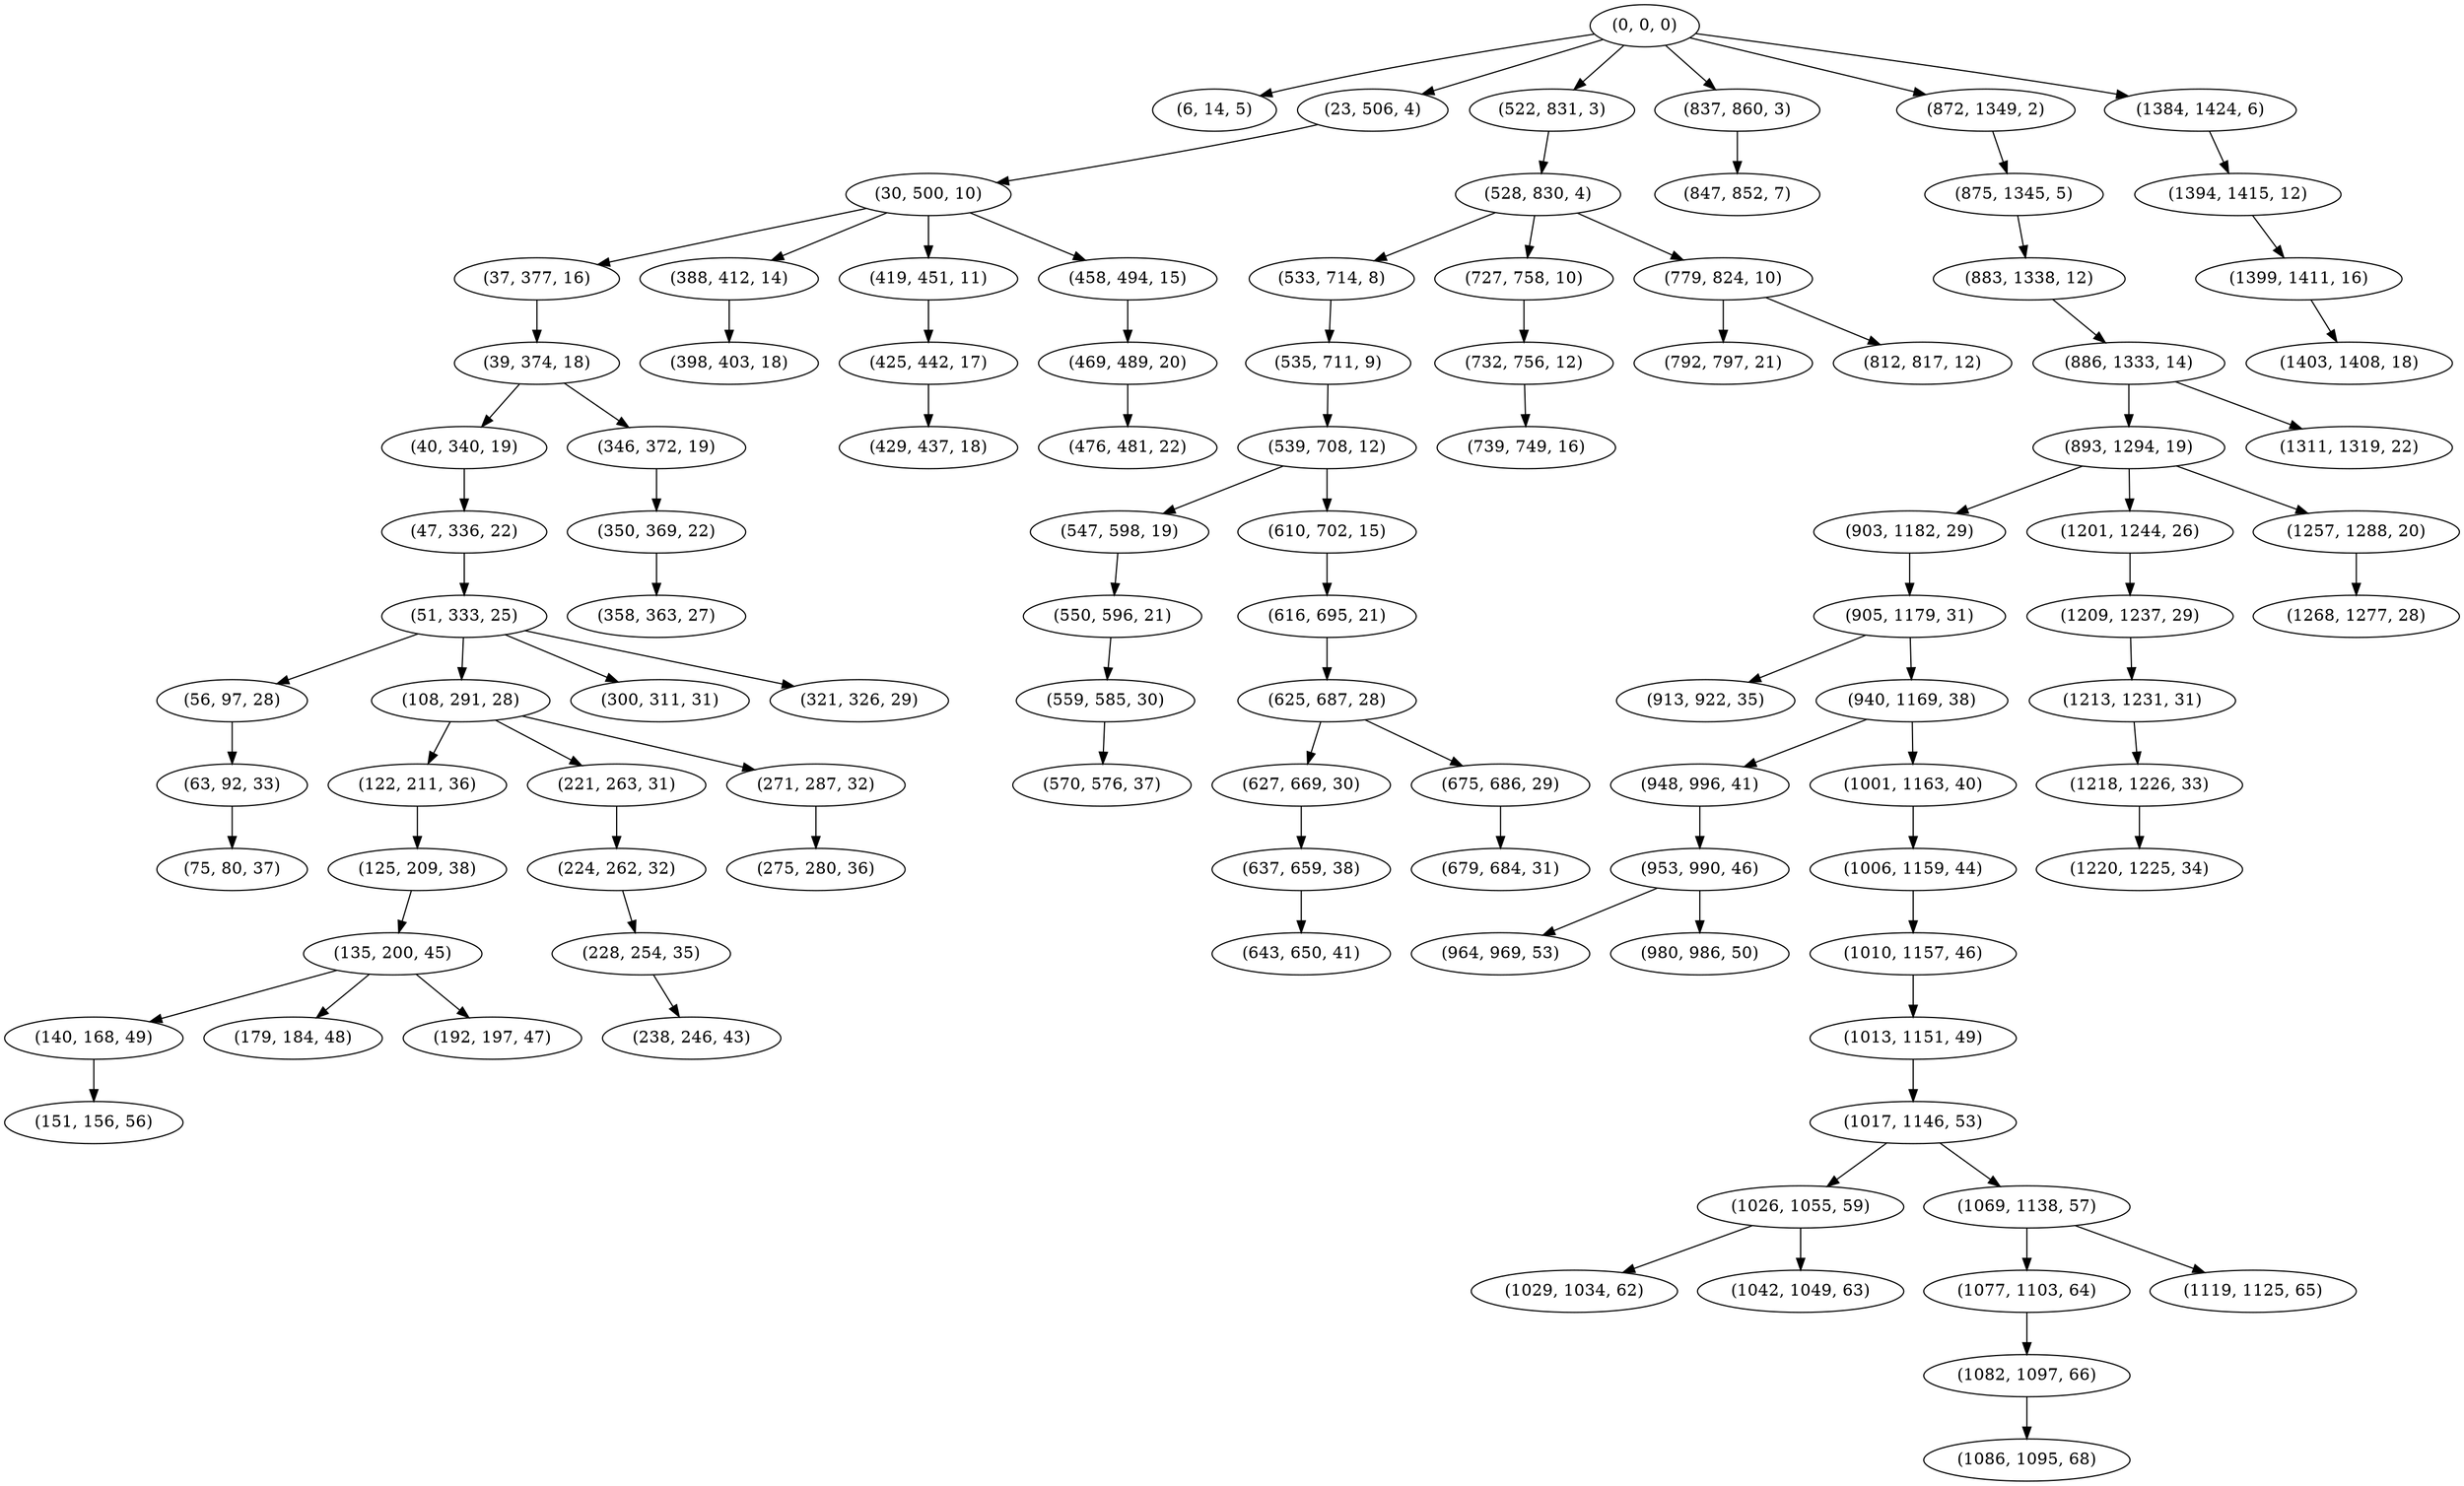 digraph tree {
    "(0, 0, 0)";
    "(6, 14, 5)";
    "(23, 506, 4)";
    "(30, 500, 10)";
    "(37, 377, 16)";
    "(39, 374, 18)";
    "(40, 340, 19)";
    "(47, 336, 22)";
    "(51, 333, 25)";
    "(56, 97, 28)";
    "(63, 92, 33)";
    "(75, 80, 37)";
    "(108, 291, 28)";
    "(122, 211, 36)";
    "(125, 209, 38)";
    "(135, 200, 45)";
    "(140, 168, 49)";
    "(151, 156, 56)";
    "(179, 184, 48)";
    "(192, 197, 47)";
    "(221, 263, 31)";
    "(224, 262, 32)";
    "(228, 254, 35)";
    "(238, 246, 43)";
    "(271, 287, 32)";
    "(275, 280, 36)";
    "(300, 311, 31)";
    "(321, 326, 29)";
    "(346, 372, 19)";
    "(350, 369, 22)";
    "(358, 363, 27)";
    "(388, 412, 14)";
    "(398, 403, 18)";
    "(419, 451, 11)";
    "(425, 442, 17)";
    "(429, 437, 18)";
    "(458, 494, 15)";
    "(469, 489, 20)";
    "(476, 481, 22)";
    "(522, 831, 3)";
    "(528, 830, 4)";
    "(533, 714, 8)";
    "(535, 711, 9)";
    "(539, 708, 12)";
    "(547, 598, 19)";
    "(550, 596, 21)";
    "(559, 585, 30)";
    "(570, 576, 37)";
    "(610, 702, 15)";
    "(616, 695, 21)";
    "(625, 687, 28)";
    "(627, 669, 30)";
    "(637, 659, 38)";
    "(643, 650, 41)";
    "(675, 686, 29)";
    "(679, 684, 31)";
    "(727, 758, 10)";
    "(732, 756, 12)";
    "(739, 749, 16)";
    "(779, 824, 10)";
    "(792, 797, 21)";
    "(812, 817, 12)";
    "(837, 860, 3)";
    "(847, 852, 7)";
    "(872, 1349, 2)";
    "(875, 1345, 5)";
    "(883, 1338, 12)";
    "(886, 1333, 14)";
    "(893, 1294, 19)";
    "(903, 1182, 29)";
    "(905, 1179, 31)";
    "(913, 922, 35)";
    "(940, 1169, 38)";
    "(948, 996, 41)";
    "(953, 990, 46)";
    "(964, 969, 53)";
    "(980, 986, 50)";
    "(1001, 1163, 40)";
    "(1006, 1159, 44)";
    "(1010, 1157, 46)";
    "(1013, 1151, 49)";
    "(1017, 1146, 53)";
    "(1026, 1055, 59)";
    "(1029, 1034, 62)";
    "(1042, 1049, 63)";
    "(1069, 1138, 57)";
    "(1077, 1103, 64)";
    "(1082, 1097, 66)";
    "(1086, 1095, 68)";
    "(1119, 1125, 65)";
    "(1201, 1244, 26)";
    "(1209, 1237, 29)";
    "(1213, 1231, 31)";
    "(1218, 1226, 33)";
    "(1220, 1225, 34)";
    "(1257, 1288, 20)";
    "(1268, 1277, 28)";
    "(1311, 1319, 22)";
    "(1384, 1424, 6)";
    "(1394, 1415, 12)";
    "(1399, 1411, 16)";
    "(1403, 1408, 18)";
    "(0, 0, 0)" -> "(6, 14, 5)";
    "(0, 0, 0)" -> "(23, 506, 4)";
    "(0, 0, 0)" -> "(522, 831, 3)";
    "(0, 0, 0)" -> "(837, 860, 3)";
    "(0, 0, 0)" -> "(872, 1349, 2)";
    "(0, 0, 0)" -> "(1384, 1424, 6)";
    "(23, 506, 4)" -> "(30, 500, 10)";
    "(30, 500, 10)" -> "(37, 377, 16)";
    "(30, 500, 10)" -> "(388, 412, 14)";
    "(30, 500, 10)" -> "(419, 451, 11)";
    "(30, 500, 10)" -> "(458, 494, 15)";
    "(37, 377, 16)" -> "(39, 374, 18)";
    "(39, 374, 18)" -> "(40, 340, 19)";
    "(39, 374, 18)" -> "(346, 372, 19)";
    "(40, 340, 19)" -> "(47, 336, 22)";
    "(47, 336, 22)" -> "(51, 333, 25)";
    "(51, 333, 25)" -> "(56, 97, 28)";
    "(51, 333, 25)" -> "(108, 291, 28)";
    "(51, 333, 25)" -> "(300, 311, 31)";
    "(51, 333, 25)" -> "(321, 326, 29)";
    "(56, 97, 28)" -> "(63, 92, 33)";
    "(63, 92, 33)" -> "(75, 80, 37)";
    "(108, 291, 28)" -> "(122, 211, 36)";
    "(108, 291, 28)" -> "(221, 263, 31)";
    "(108, 291, 28)" -> "(271, 287, 32)";
    "(122, 211, 36)" -> "(125, 209, 38)";
    "(125, 209, 38)" -> "(135, 200, 45)";
    "(135, 200, 45)" -> "(140, 168, 49)";
    "(135, 200, 45)" -> "(179, 184, 48)";
    "(135, 200, 45)" -> "(192, 197, 47)";
    "(140, 168, 49)" -> "(151, 156, 56)";
    "(221, 263, 31)" -> "(224, 262, 32)";
    "(224, 262, 32)" -> "(228, 254, 35)";
    "(228, 254, 35)" -> "(238, 246, 43)";
    "(271, 287, 32)" -> "(275, 280, 36)";
    "(346, 372, 19)" -> "(350, 369, 22)";
    "(350, 369, 22)" -> "(358, 363, 27)";
    "(388, 412, 14)" -> "(398, 403, 18)";
    "(419, 451, 11)" -> "(425, 442, 17)";
    "(425, 442, 17)" -> "(429, 437, 18)";
    "(458, 494, 15)" -> "(469, 489, 20)";
    "(469, 489, 20)" -> "(476, 481, 22)";
    "(522, 831, 3)" -> "(528, 830, 4)";
    "(528, 830, 4)" -> "(533, 714, 8)";
    "(528, 830, 4)" -> "(727, 758, 10)";
    "(528, 830, 4)" -> "(779, 824, 10)";
    "(533, 714, 8)" -> "(535, 711, 9)";
    "(535, 711, 9)" -> "(539, 708, 12)";
    "(539, 708, 12)" -> "(547, 598, 19)";
    "(539, 708, 12)" -> "(610, 702, 15)";
    "(547, 598, 19)" -> "(550, 596, 21)";
    "(550, 596, 21)" -> "(559, 585, 30)";
    "(559, 585, 30)" -> "(570, 576, 37)";
    "(610, 702, 15)" -> "(616, 695, 21)";
    "(616, 695, 21)" -> "(625, 687, 28)";
    "(625, 687, 28)" -> "(627, 669, 30)";
    "(625, 687, 28)" -> "(675, 686, 29)";
    "(627, 669, 30)" -> "(637, 659, 38)";
    "(637, 659, 38)" -> "(643, 650, 41)";
    "(675, 686, 29)" -> "(679, 684, 31)";
    "(727, 758, 10)" -> "(732, 756, 12)";
    "(732, 756, 12)" -> "(739, 749, 16)";
    "(779, 824, 10)" -> "(792, 797, 21)";
    "(779, 824, 10)" -> "(812, 817, 12)";
    "(837, 860, 3)" -> "(847, 852, 7)";
    "(872, 1349, 2)" -> "(875, 1345, 5)";
    "(875, 1345, 5)" -> "(883, 1338, 12)";
    "(883, 1338, 12)" -> "(886, 1333, 14)";
    "(886, 1333, 14)" -> "(893, 1294, 19)";
    "(886, 1333, 14)" -> "(1311, 1319, 22)";
    "(893, 1294, 19)" -> "(903, 1182, 29)";
    "(893, 1294, 19)" -> "(1201, 1244, 26)";
    "(893, 1294, 19)" -> "(1257, 1288, 20)";
    "(903, 1182, 29)" -> "(905, 1179, 31)";
    "(905, 1179, 31)" -> "(913, 922, 35)";
    "(905, 1179, 31)" -> "(940, 1169, 38)";
    "(940, 1169, 38)" -> "(948, 996, 41)";
    "(940, 1169, 38)" -> "(1001, 1163, 40)";
    "(948, 996, 41)" -> "(953, 990, 46)";
    "(953, 990, 46)" -> "(964, 969, 53)";
    "(953, 990, 46)" -> "(980, 986, 50)";
    "(1001, 1163, 40)" -> "(1006, 1159, 44)";
    "(1006, 1159, 44)" -> "(1010, 1157, 46)";
    "(1010, 1157, 46)" -> "(1013, 1151, 49)";
    "(1013, 1151, 49)" -> "(1017, 1146, 53)";
    "(1017, 1146, 53)" -> "(1026, 1055, 59)";
    "(1017, 1146, 53)" -> "(1069, 1138, 57)";
    "(1026, 1055, 59)" -> "(1029, 1034, 62)";
    "(1026, 1055, 59)" -> "(1042, 1049, 63)";
    "(1069, 1138, 57)" -> "(1077, 1103, 64)";
    "(1069, 1138, 57)" -> "(1119, 1125, 65)";
    "(1077, 1103, 64)" -> "(1082, 1097, 66)";
    "(1082, 1097, 66)" -> "(1086, 1095, 68)";
    "(1201, 1244, 26)" -> "(1209, 1237, 29)";
    "(1209, 1237, 29)" -> "(1213, 1231, 31)";
    "(1213, 1231, 31)" -> "(1218, 1226, 33)";
    "(1218, 1226, 33)" -> "(1220, 1225, 34)";
    "(1257, 1288, 20)" -> "(1268, 1277, 28)";
    "(1384, 1424, 6)" -> "(1394, 1415, 12)";
    "(1394, 1415, 12)" -> "(1399, 1411, 16)";
    "(1399, 1411, 16)" -> "(1403, 1408, 18)";
}

